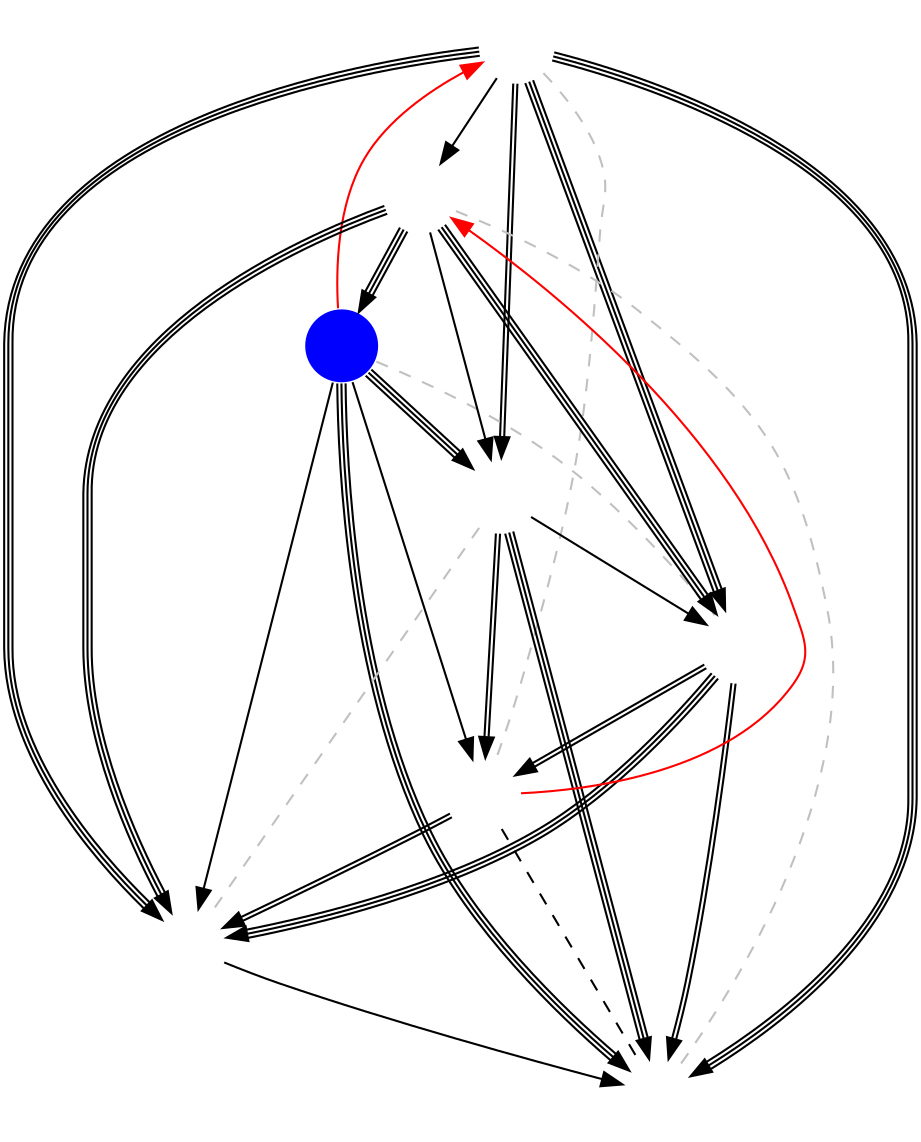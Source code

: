 digraph NA {
	node [shape=circle fixedsize=true width=.5 label="" color="white" margin=0.5];
	imagepath="images/";
	T8	[image="team-8.png"];
	TS	[image="tempo-storm.png" style=filled fillcolor=blue];
	NVT	[image="naventic.png"];
	BST	[image="b-step.png"];
	GFE	[image="gale-force-esports.png"];
	NT	[image="no-tomorrow.png"];
	SSS	[image="superstars.png"];
	TF	[image="team-freedom.png"];

	/* Week 1 */
	TS	->	NVT			[ color="black" ]
	T8	->	NT			[ color="black:black:black" ]
	SSS	->	TF			[ color="black:black" ]
	GFE	->	BST			[ color="black" ]
	T8	->	BST			[ color="black:black" ]
	GFE	->	NVT			[ color="black:black:black" ]

	/* Week 2 */
	TS	->	TF			[ color="black" ]
	SSS	->	NT			[ color="black:black" ]
	TS	->	BST			[ color="black:black:black" ]
	NVT	->	NT			[ color="black" ]
	TF	->	GFE			[ constraint=false color=red ]
	T8	->	SSS			[ color="black:black:black" ]

	/* Week 3 */
	BST	->	NT			[ color="black:black:black" ]
	GFE	->	SSS			[ color="black:black:black" ]
	TF	->	NVT			[ color="black:black" ]
	TS	->	T8			[ /*color="black"*/ color=red constraint=false ]
	T8	->	GFE			[ color="black" /*color=red constraint=false*/ ]
	BST	->	TF			[ color="black:black" ]

	/* Week 4 */
	TS	->	NT			[ color="black:black:black" ]
	SSS	->	NVT			[ color="black:black:black" ]
	BST	->	SSS			[ color="black" ]
	T8	->	NVT			[ color="black:black:black" ]
	GFE	->	TS			[ color="black:black:black" ]
	edge [ style=dashed dir=none constraint=false ]
	TF	->	NT			[  ]

	edge [ color="gray" ]
	/* Week 5 */
	GFE	->	NT			[  ]
	BST	->	NVT			[  ]
	TS	->	SSS			[  ]
	T8	->	TF			[  ]
	
}

